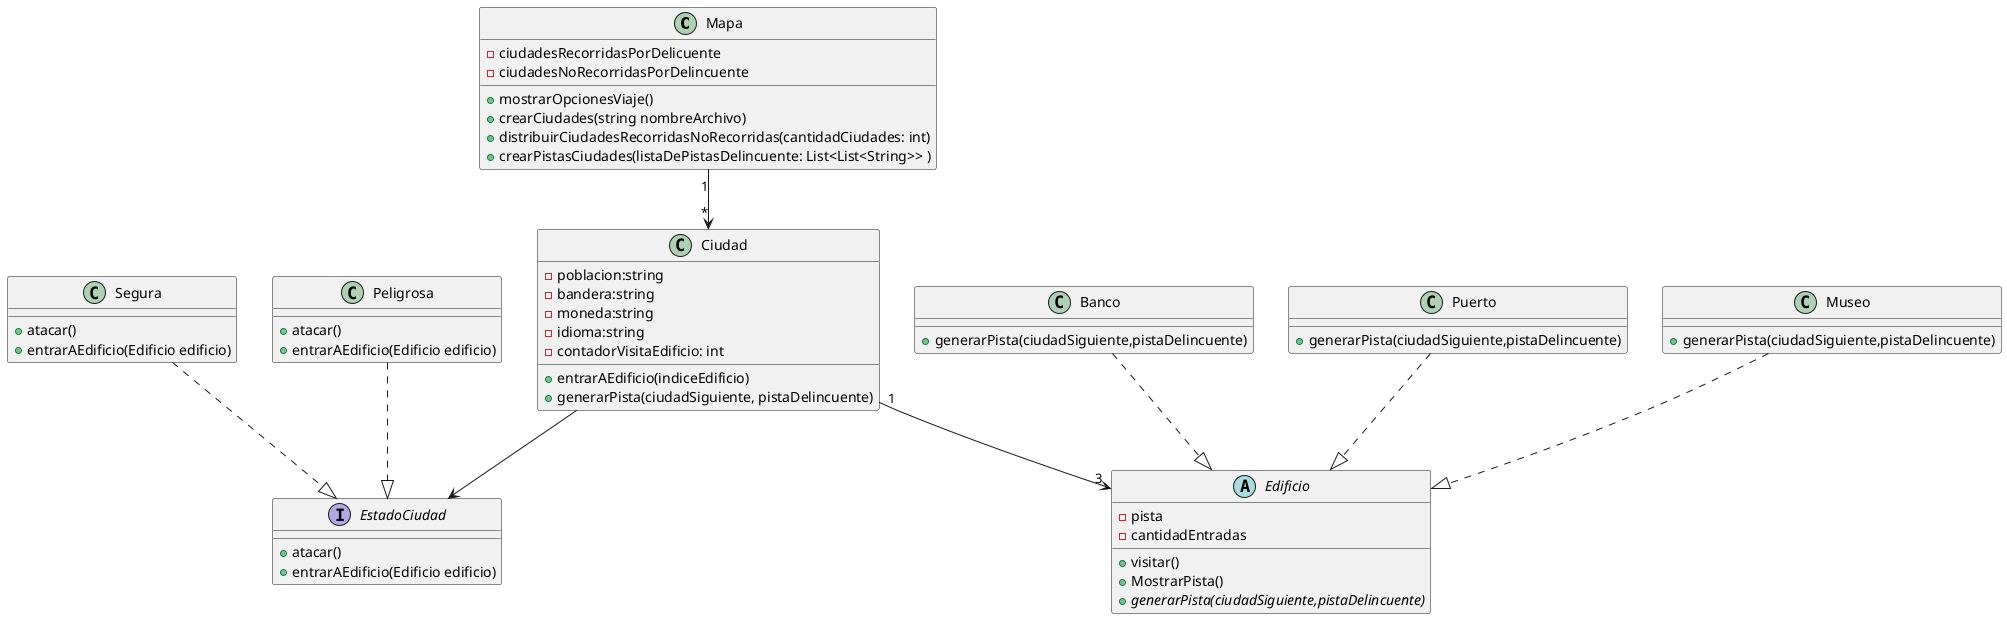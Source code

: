 @startuml

class Mapa{
-ciudadesRecorridasPorDelicuente
-ciudadesNoRecorridasPorDelincuente

+ mostrarOpcionesViaje()
+ crearCiudades(string nombreArchivo)
+ distribuirCiudadesRecorridasNoRecorridas(cantidadCiudades: int)
+ crearPistasCiudades(listaDePistasDelincuente: List<List<String>> )
}

class Ciudad{
-poblacion:string
-bandera:string
-moneda:string
-idioma:string
-contadorVisitaEdificio: int

+entrarAEdificio(indiceEdificio)
+generarPista(ciudadSiguiente, pistaDelincuente)
}

interface EstadoCiudad{

+atacar()
+entrarAEdificio(Edificio edificio)
}

class Segura{
+atacar()
+entrarAEdificio(Edificio edificio)
}

class Peligrosa{
+atacar()
+entrarAEdificio(Edificio edificio)
}

abstract class Edificio{
-pista
-cantidadEntradas
+visitar()
+ MostrarPista()
+ {abstract} generarPista(ciudadSiguiente,pistaDelincuente)
}

class Banco{
+ generarPista(ciudadSiguiente,pistaDelincuente)
}

class Puerto{
+ generarPista(ciudadSiguiente,pistaDelincuente)
}

class Museo{
+ generarPista(ciudadSiguiente,pistaDelincuente)
}

Mapa "1" --> "*" Ciudad

Ciudad "1" --> "3" Edificio

Museo ..|> Edificio
Banco ..|> Edificio
Puerto ..|> Edificio

Ciudad --> EstadoCiudad
Segura ..|> EstadoCiudad
Peligrosa ..|> EstadoCiudad
@enduml